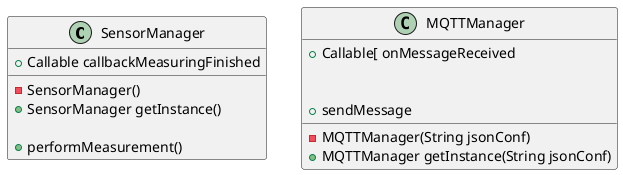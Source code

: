 @startuml

hide empty methods
hide empty fields

class SensorManager {
    + Callable callbackMeasuringFinished

    - SensorManager()
    + SensorManager getInstance()

    + performMeasurement()
}

class MQTTManager {

    + Callable[ onMessageReceived

    - MQTTManager(String jsonConf)
    + MQTTManager getInstance(String jsonConf)

    + sendMessage
}

@enduml